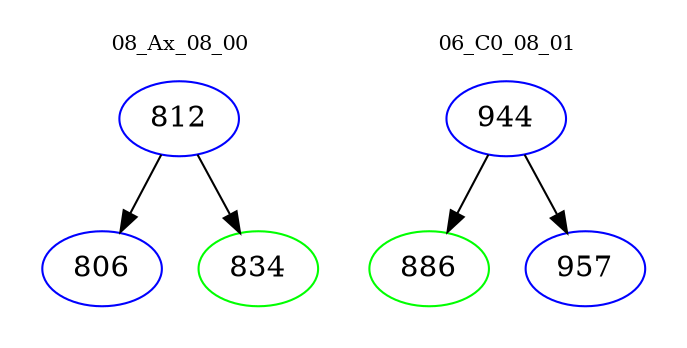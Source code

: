 digraph{
subgraph cluster_0 {
color = white
label = "08_Ax_08_00";
fontsize=10;
T0_812 [label="812", color="blue"]
T0_812 -> T0_806 [color="black"]
T0_806 [label="806", color="blue"]
T0_812 -> T0_834 [color="black"]
T0_834 [label="834", color="green"]
}
subgraph cluster_1 {
color = white
label = "06_C0_08_01";
fontsize=10;
T1_944 [label="944", color="blue"]
T1_944 -> T1_886 [color="black"]
T1_886 [label="886", color="green"]
T1_944 -> T1_957 [color="black"]
T1_957 [label="957", color="blue"]
}
}
